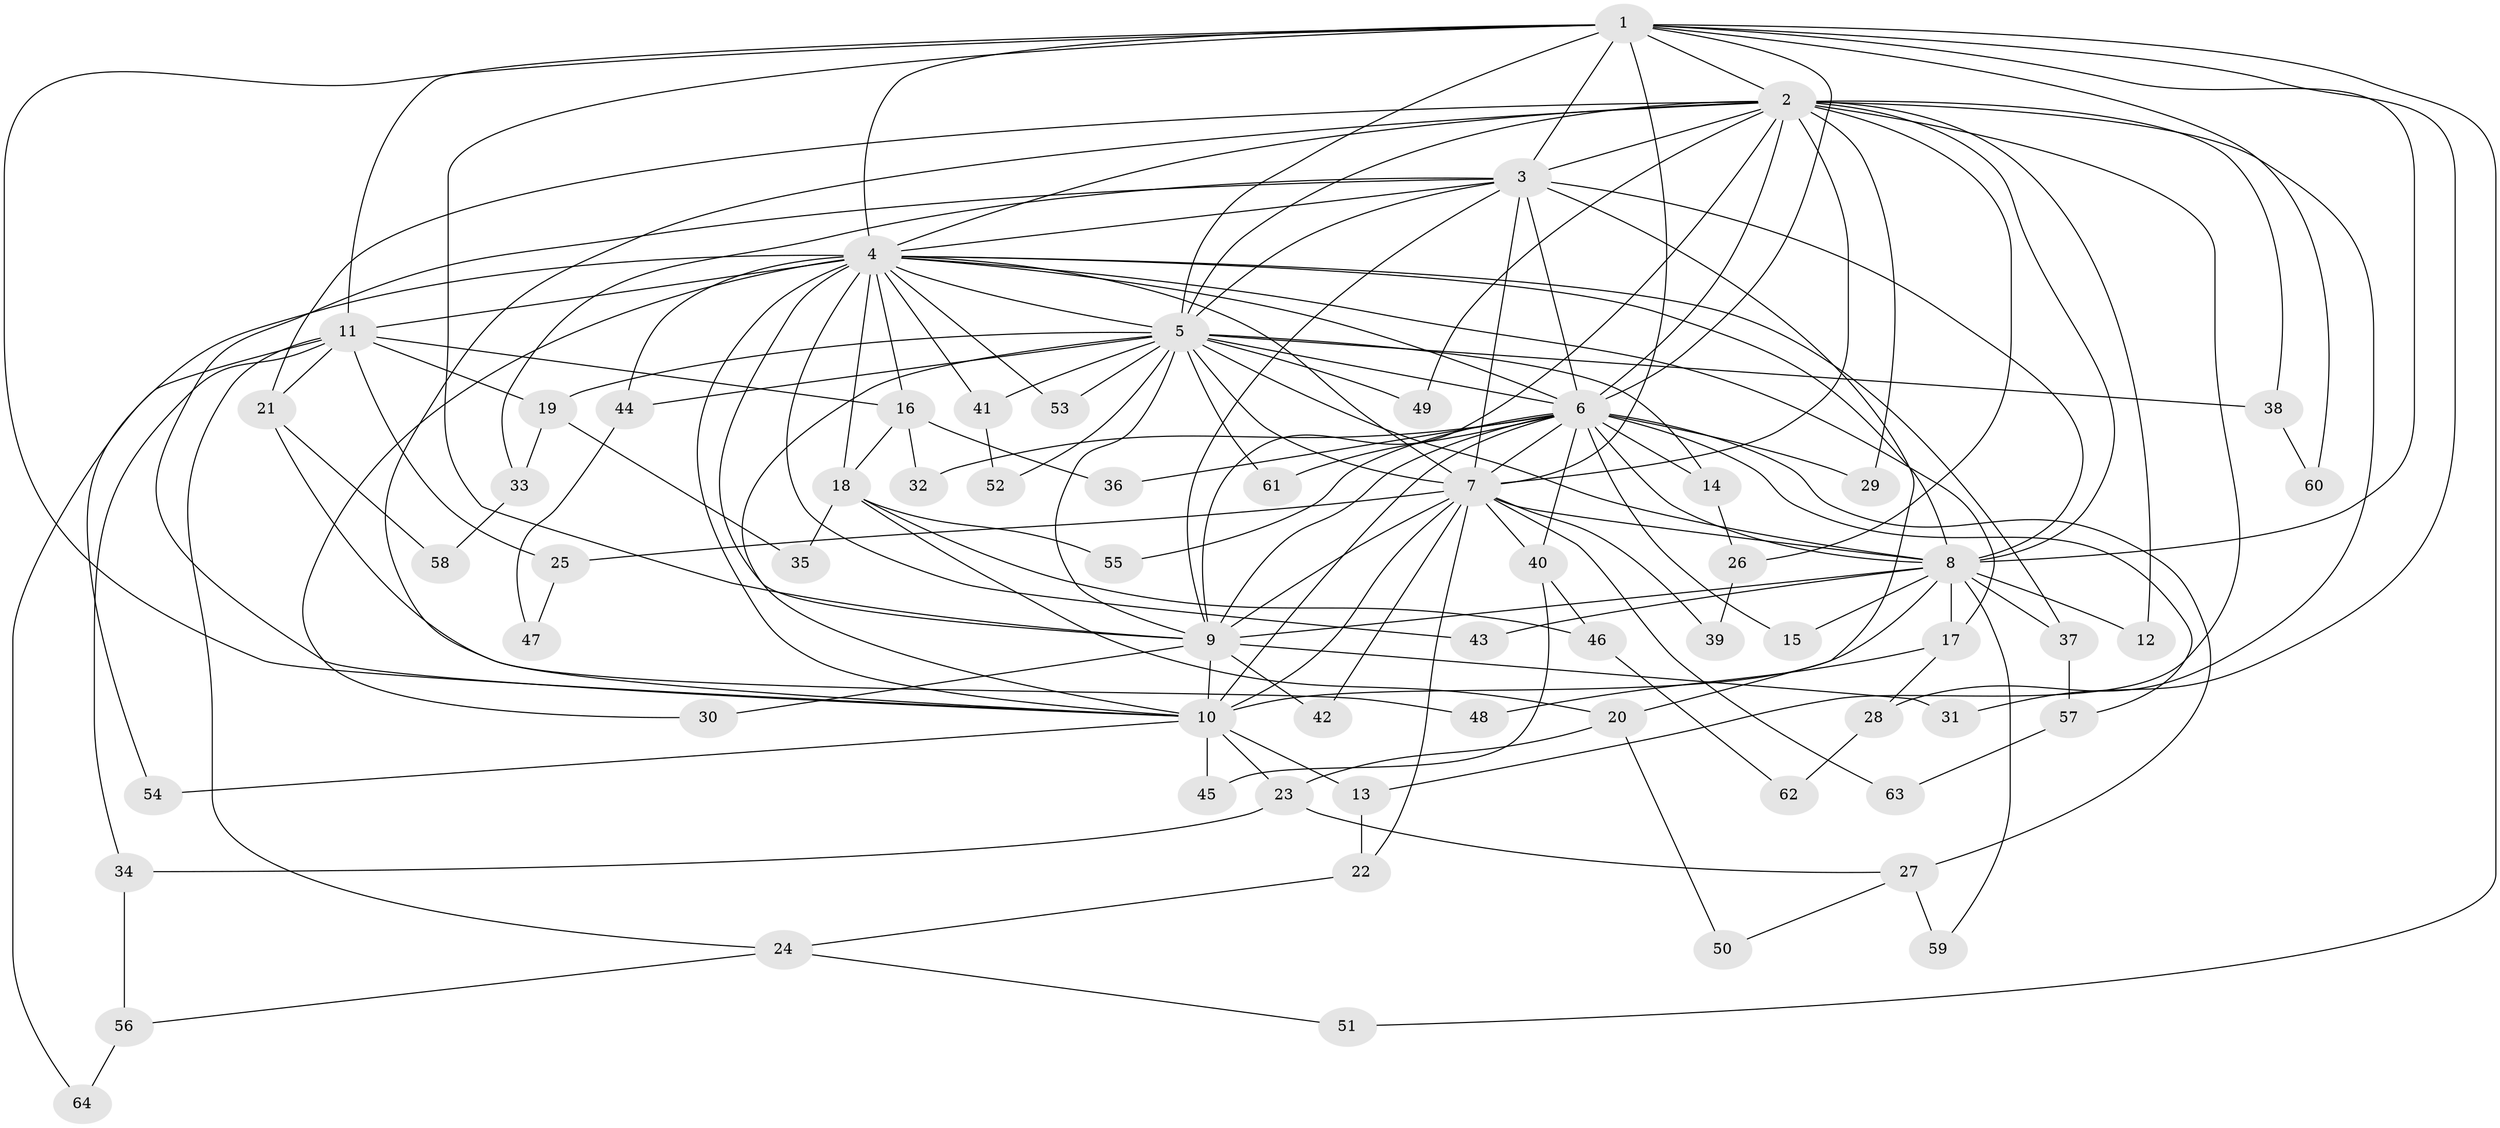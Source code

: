 // coarse degree distribution, {11: 0.0625, 14: 0.0625, 17: 0.03125, 18: 0.03125, 9: 0.03125, 12: 0.03125, 8: 0.0625, 7: 0.03125, 4: 0.1875, 5: 0.0625, 3: 0.15625, 2: 0.25}
// Generated by graph-tools (version 1.1) at 2025/49/03/04/25 22:49:56]
// undirected, 64 vertices, 153 edges
graph export_dot {
  node [color=gray90,style=filled];
  1;
  2;
  3;
  4;
  5;
  6;
  7;
  8;
  9;
  10;
  11;
  12;
  13;
  14;
  15;
  16;
  17;
  18;
  19;
  20;
  21;
  22;
  23;
  24;
  25;
  26;
  27;
  28;
  29;
  30;
  31;
  32;
  33;
  34;
  35;
  36;
  37;
  38;
  39;
  40;
  41;
  42;
  43;
  44;
  45;
  46;
  47;
  48;
  49;
  50;
  51;
  52;
  53;
  54;
  55;
  56;
  57;
  58;
  59;
  60;
  61;
  62;
  63;
  64;
  1 -- 2;
  1 -- 3;
  1 -- 4;
  1 -- 5;
  1 -- 6;
  1 -- 7;
  1 -- 8;
  1 -- 9;
  1 -- 10;
  1 -- 11;
  1 -- 31;
  1 -- 51;
  1 -- 60;
  2 -- 3;
  2 -- 4;
  2 -- 5;
  2 -- 6;
  2 -- 7;
  2 -- 8;
  2 -- 9;
  2 -- 10;
  2 -- 12;
  2 -- 13;
  2 -- 21;
  2 -- 26;
  2 -- 28;
  2 -- 29;
  2 -- 38;
  2 -- 49;
  3 -- 4;
  3 -- 5;
  3 -- 6;
  3 -- 7;
  3 -- 8;
  3 -- 9;
  3 -- 10;
  3 -- 20;
  3 -- 33;
  4 -- 5;
  4 -- 6;
  4 -- 7;
  4 -- 8;
  4 -- 9;
  4 -- 10;
  4 -- 11;
  4 -- 16;
  4 -- 17;
  4 -- 18;
  4 -- 30;
  4 -- 37;
  4 -- 41;
  4 -- 43;
  4 -- 44;
  4 -- 53;
  4 -- 54;
  5 -- 6;
  5 -- 7;
  5 -- 8;
  5 -- 9;
  5 -- 10;
  5 -- 14;
  5 -- 19;
  5 -- 38;
  5 -- 41;
  5 -- 44;
  5 -- 49;
  5 -- 52;
  5 -- 53;
  5 -- 61;
  6 -- 7;
  6 -- 8;
  6 -- 9;
  6 -- 10;
  6 -- 14;
  6 -- 15;
  6 -- 27;
  6 -- 29;
  6 -- 32;
  6 -- 36;
  6 -- 40;
  6 -- 55;
  6 -- 57;
  6 -- 61;
  7 -- 8;
  7 -- 9;
  7 -- 10;
  7 -- 22;
  7 -- 25;
  7 -- 39;
  7 -- 40;
  7 -- 42;
  7 -- 63;
  8 -- 9;
  8 -- 10;
  8 -- 12;
  8 -- 15;
  8 -- 17;
  8 -- 37;
  8 -- 43;
  8 -- 59;
  9 -- 10;
  9 -- 30;
  9 -- 31;
  9 -- 42;
  10 -- 13;
  10 -- 23;
  10 -- 45;
  10 -- 54;
  11 -- 16;
  11 -- 19;
  11 -- 21;
  11 -- 24;
  11 -- 25;
  11 -- 34;
  11 -- 64;
  13 -- 22;
  14 -- 26;
  16 -- 18;
  16 -- 32;
  16 -- 36;
  17 -- 28;
  17 -- 48;
  18 -- 20;
  18 -- 35;
  18 -- 46;
  18 -- 55;
  19 -- 33;
  19 -- 35;
  20 -- 23;
  20 -- 50;
  21 -- 48;
  21 -- 58;
  22 -- 24;
  23 -- 27;
  23 -- 34;
  24 -- 51;
  24 -- 56;
  25 -- 47;
  26 -- 39;
  27 -- 50;
  27 -- 59;
  28 -- 62;
  33 -- 58;
  34 -- 56;
  37 -- 57;
  38 -- 60;
  40 -- 45;
  40 -- 46;
  41 -- 52;
  44 -- 47;
  46 -- 62;
  56 -- 64;
  57 -- 63;
}
